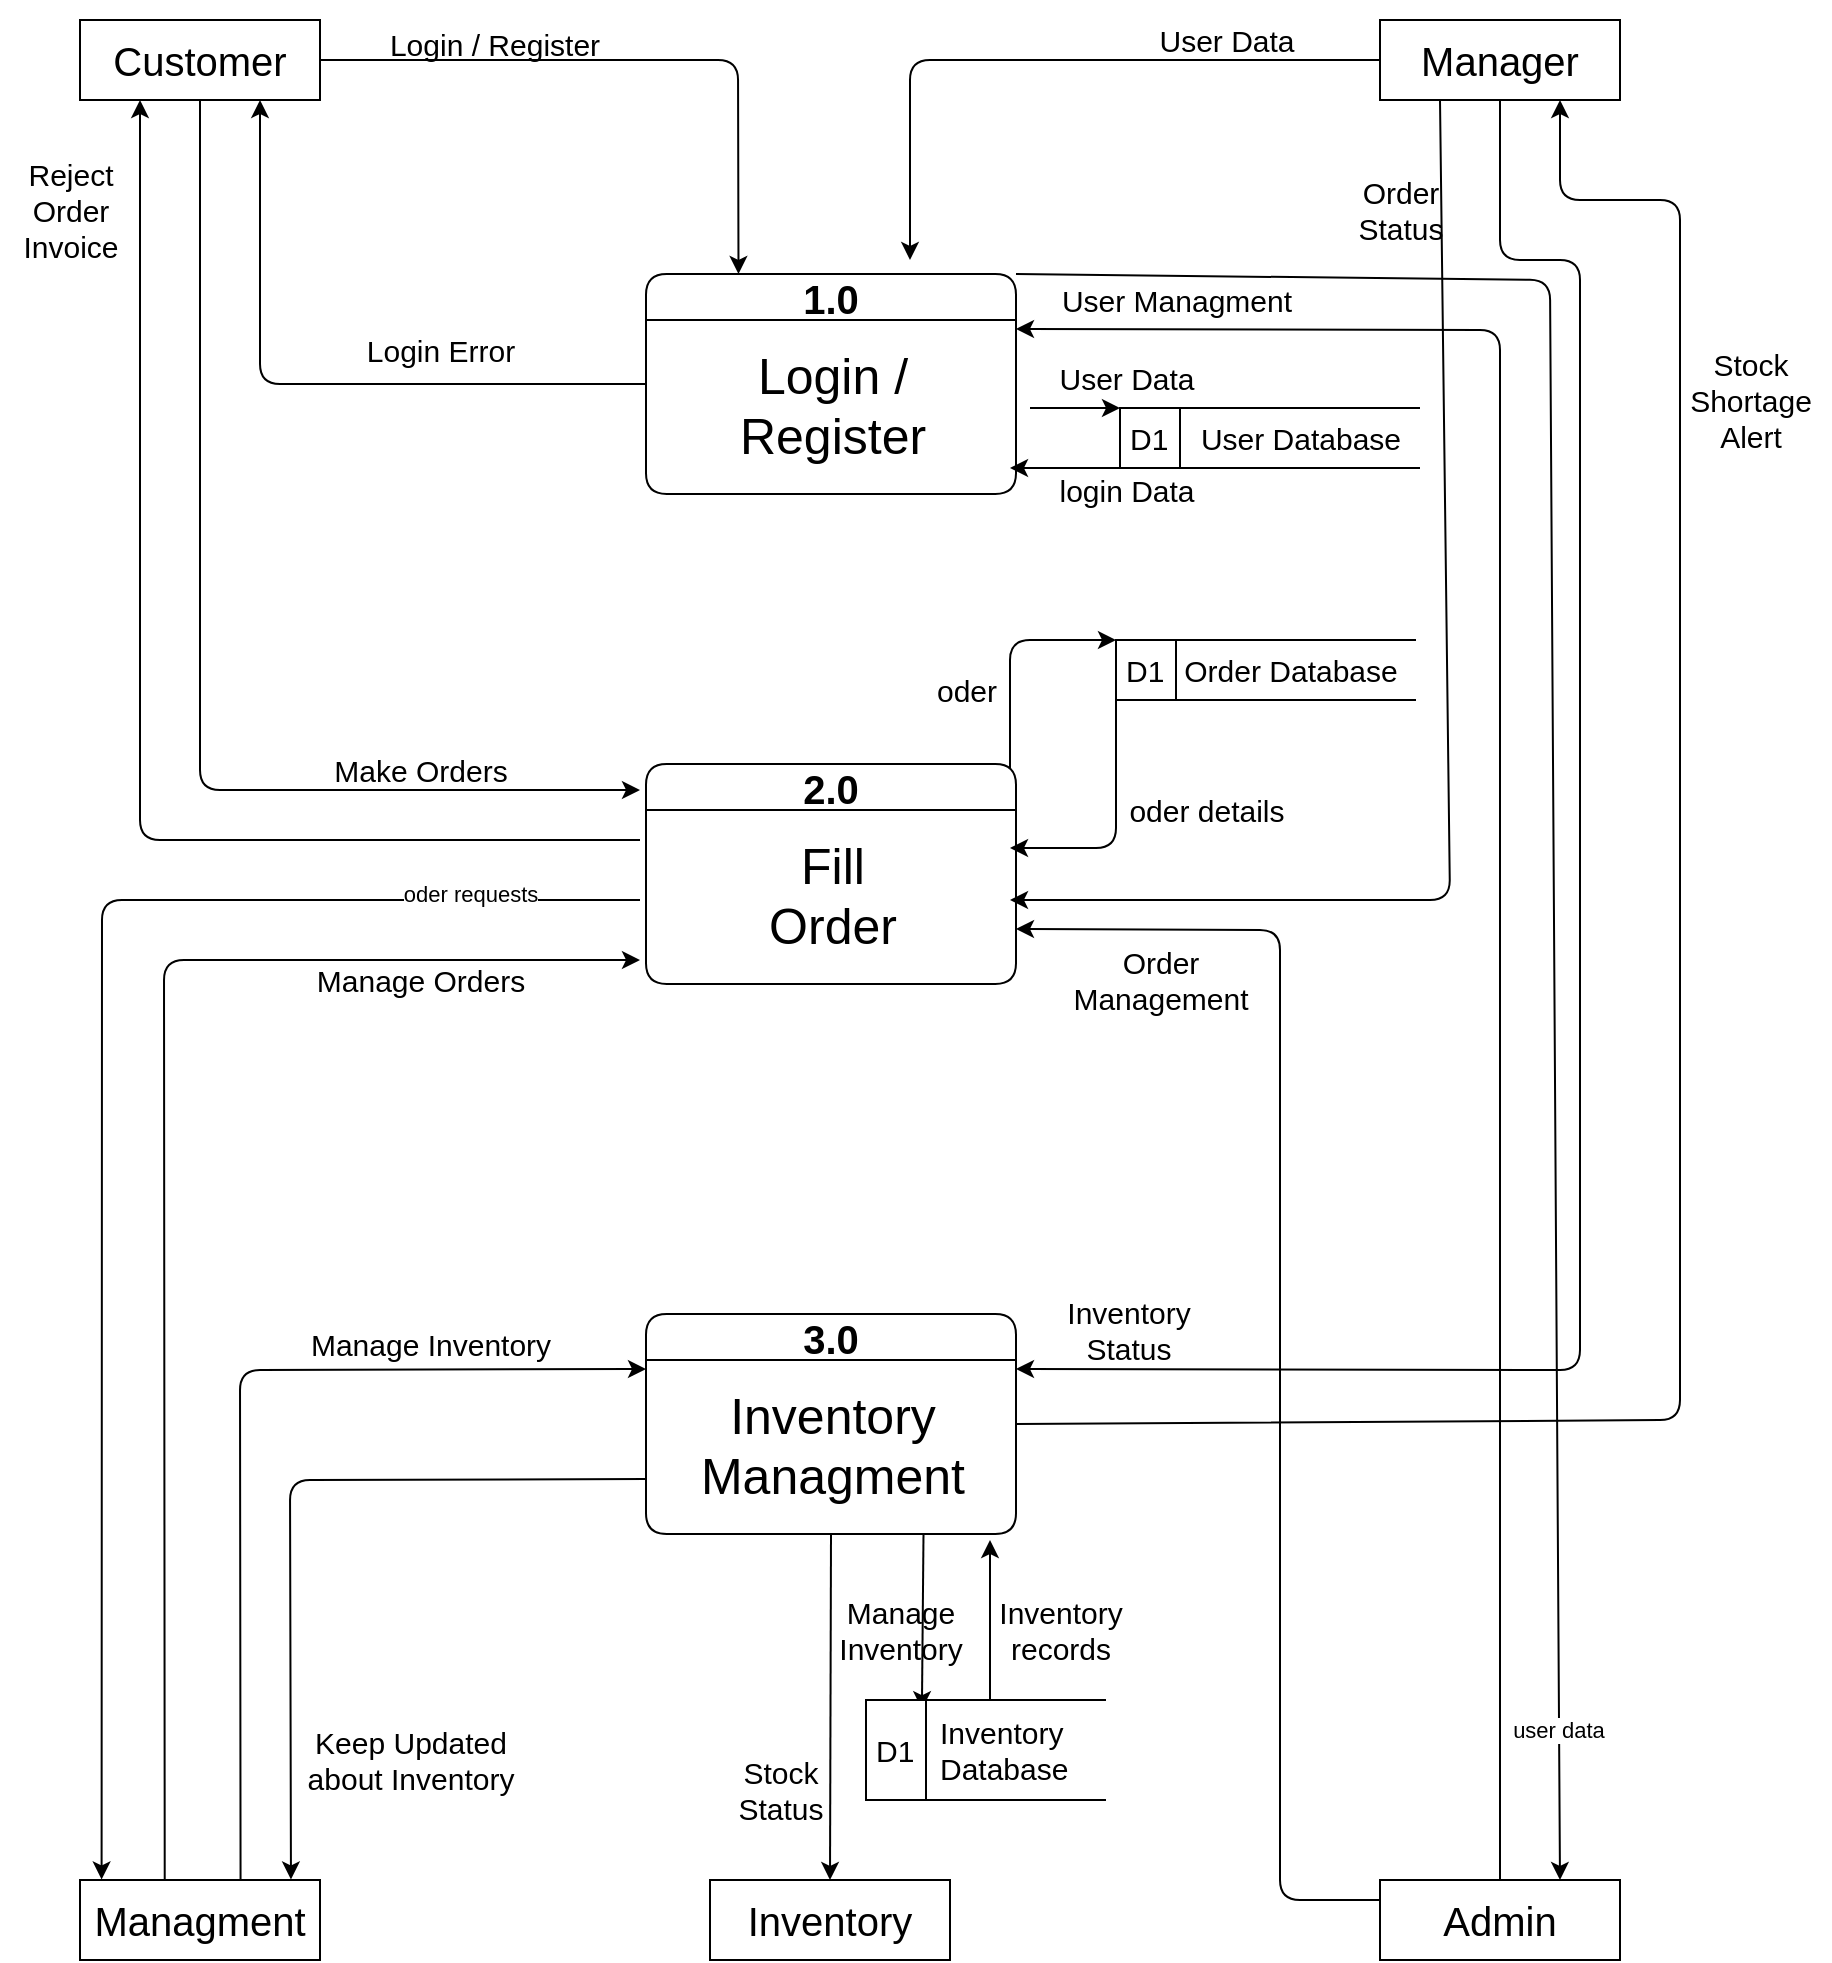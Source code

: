 <mxfile>
    <diagram id="lw6FeT4Sz2WTlQnbvO4H" name="Page-1">
        <mxGraphModel dx="1163" dy="632" grid="1" gridSize="10" guides="1" tooltips="1" connect="1" arrows="1" fold="1" page="1" pageScale="1" pageWidth="850" pageHeight="1100" math="0" shadow="0">
            <root>
                <mxCell id="0"/>
                <mxCell id="1" parent="0"/>
                <mxCell id="50" style="edgeStyle=none;html=1;exitX=0.5;exitY=1;exitDx=0;exitDy=0;fontSize=15;" parent="1" source="5" edge="1">
                    <mxGeometry relative="1" as="geometry">
                        <mxPoint x="745" y="455" as="targetPoint"/>
                        <Array as="points">
                            <mxPoint x="525" y="455"/>
                        </Array>
                    </mxGeometry>
                </mxCell>
                <mxCell id="5" value="&lt;font style=&quot;font-size: 20px;&quot;&gt;Customer&lt;/font&gt;" style="rounded=0;whiteSpace=wrap;html=1;fontSize=14;" parent="1" vertex="1">
                    <mxGeometry x="465" y="70" width="120" height="40" as="geometry"/>
                </mxCell>
                <mxCell id="60" style="edgeStyle=none;html=1;exitX=0.25;exitY=1;exitDx=0;exitDy=0;fontSize=15;" parent="1" source="6" edge="1">
                    <mxGeometry relative="1" as="geometry">
                        <Array as="points">
                            <mxPoint x="1150" y="510"/>
                        </Array>
                        <mxPoint x="930" y="510" as="targetPoint"/>
                    </mxGeometry>
                </mxCell>
                <mxCell id="65" style="edgeStyle=none;html=1;exitX=0.5;exitY=1;exitDx=0;exitDy=0;entryX=1;entryY=0.25;entryDx=0;entryDy=0;fontSize=15;" parent="1" source="6" target="39" edge="1">
                    <mxGeometry relative="1" as="geometry">
                        <Array as="points">
                            <mxPoint x="1175" y="190"/>
                            <mxPoint x="1215" y="190"/>
                            <mxPoint x="1215" y="745"/>
                        </Array>
                    </mxGeometry>
                </mxCell>
                <mxCell id="6" value="&lt;div style=&quot;text-align: start;&quot;&gt;&lt;font style=&quot;background-color: initial; font-size: 20px;&quot;&gt;Manager&lt;/font&gt;&lt;span style=&quot;background-color: initial; color: rgba(0, 0, 0, 0); font-family: monospace; font-size: 0px; text-align: start;&quot;&gt;%3CmxGraphModel%3E%3Croot%3E%3CmxCell%20id%3D%220%22%2F%3E%3CmxCell%20id%3D%221%22%20parent%3D%220%22%2F%3E%3CmxCell%20id%3D%222%22%20value%3D%22%26lt%3Bfont%20style%3D%26quot%3Bfont-size%3A%2020px%3B%26quot%3B%26gt%3BCustomer%26lt%3B%2Ffont%26gt%3B%22%20style%3D%22rounded%3D0%3BwhiteSpace%3Dwrap%3Bhtml%3D1%3BfontSize%3D14%3B%22%20vertex%3D%221%22%20parent%3D%221%22%3E%3CmxGeometry%20x%3D%22130%22%20y%3D%2270%22%20width%3D%22120%22%20height%3D%2240%22%20as%3D%22geometry%22%2F%3E%3C%2FmxCell%3E%3C%2Froot%3E%3C%2FmxGraphModel%3E&lt;/span&gt;&lt;span style=&quot;background-color: initial; font-size: 0px;&quot;&gt;&lt;font face=&quot;monospace&quot; color=&quot;rgba(0, 0, 0, 0)&quot;&gt;https://music.youtube.com/watch?v=BXsjKvdEae4&amp;amp;si=lK1nP5Bo9hr5hulV&lt;/font&gt;&lt;/span&gt;&lt;/div&gt;" style="rounded=0;whiteSpace=wrap;html=1;fontSize=14;" parent="1" vertex="1">
                    <mxGeometry x="1115" y="70" width="120" height="40" as="geometry"/>
                </mxCell>
                <mxCell id="58" style="edgeStyle=none;html=1;exitX=0;exitY=0.25;exitDx=0;exitDy=0;entryX=1;entryY=0.75;entryDx=0;entryDy=0;fontSize=15;" parent="1" source="7" target="37" edge="1">
                    <mxGeometry relative="1" as="geometry">
                        <Array as="points">
                            <mxPoint x="1065" y="1010"/>
                            <mxPoint x="1065" y="525"/>
                        </Array>
                    </mxGeometry>
                </mxCell>
                <mxCell id="59" style="edgeStyle=none;html=1;exitX=0.5;exitY=0;exitDx=0;exitDy=0;entryX=1;entryY=0.25;entryDx=0;entryDy=0;fontSize=15;" parent="1" source="7" target="34" edge="1">
                    <mxGeometry relative="1" as="geometry">
                        <Array as="points">
                            <mxPoint x="1175" y="225"/>
                        </Array>
                    </mxGeometry>
                </mxCell>
                <mxCell id="7" value="&lt;div style=&quot;text-align: start;&quot;&gt;&lt;span style=&quot;font-size: 20px;&quot;&gt;Admin&lt;/span&gt;&lt;/div&gt;" style="rounded=0;whiteSpace=wrap;html=1;fontSize=14;" parent="1" vertex="1">
                    <mxGeometry x="1115" y="1000" width="120" height="40" as="geometry"/>
                </mxCell>
                <mxCell id="8" value="&lt;div style=&quot;text-align: start;&quot;&gt;&lt;span style=&quot;font-size: 20px;&quot;&gt;Inventory&lt;/span&gt;&lt;/div&gt;" style="rounded=0;whiteSpace=wrap;html=1;fontSize=14;" parent="1" vertex="1">
                    <mxGeometry x="780" y="1000" width="120" height="40" as="geometry"/>
                </mxCell>
                <mxCell id="53" style="edgeStyle=none;html=1;exitX=0.353;exitY=-0.007;exitDx=0;exitDy=0;fontSize=15;exitPerimeter=0;" parent="1" source="9" edge="1">
                    <mxGeometry relative="1" as="geometry">
                        <mxPoint x="745" y="540" as="targetPoint"/>
                        <Array as="points">
                            <mxPoint x="507" y="540"/>
                        </Array>
                    </mxGeometry>
                </mxCell>
                <mxCell id="54" style="edgeStyle=none;html=1;entryX=0;entryY=0.25;entryDx=0;entryDy=0;fontSize=15;exitX=0.669;exitY=0.024;exitDx=0;exitDy=0;exitPerimeter=0;" parent="1" source="9" target="39" edge="1">
                    <mxGeometry relative="1" as="geometry">
                        <Array as="points">
                            <mxPoint x="545" y="745"/>
                        </Array>
                    </mxGeometry>
                </mxCell>
                <mxCell id="9" value="&lt;div style=&quot;text-align: start;&quot;&gt;&lt;span style=&quot;font-size: 20px;&quot;&gt;Managment&lt;/span&gt;&lt;/div&gt;" style="rounded=0;whiteSpace=wrap;html=1;fontSize=14;" parent="1" vertex="1">
                    <mxGeometry x="465" y="1000" width="120" height="40" as="geometry"/>
                </mxCell>
                <mxCell id="49" style="edgeStyle=none;html=1;entryX=0;entryY=0;entryDx=0;entryDy=0;fontSize=15;" parent="1" target="47" edge="1">
                    <mxGeometry relative="1" as="geometry">
                        <Array as="points"/>
                        <mxPoint x="940" y="264" as="sourcePoint"/>
                    </mxGeometry>
                </mxCell>
                <mxCell id="99" style="edgeStyle=none;html=1;exitX=1;exitY=0;exitDx=0;exitDy=0;entryX=0.75;entryY=0;entryDx=0;entryDy=0;" edge="1" parent="1" source="34" target="7">
                    <mxGeometry relative="1" as="geometry">
                        <Array as="points">
                            <mxPoint x="1200" y="200"/>
                        </Array>
                    </mxGeometry>
                </mxCell>
                <mxCell id="100" value="user data" style="edgeLabel;html=1;align=center;verticalAlign=middle;resizable=0;points=[];" vertex="1" connectable="0" parent="99">
                    <mxGeometry x="0.859" y="-1" relative="1" as="geometry">
                        <mxPoint as="offset"/>
                    </mxGeometry>
                </mxCell>
                <mxCell id="34" value="&lt;font style=&quot;font-size: 20px;&quot;&gt;1.0&lt;/font&gt;" style="swimlane;whiteSpace=wrap;html=1;rounded=1;fontSize=15;" parent="1" vertex="1">
                    <mxGeometry x="748" y="197" width="185" height="110" as="geometry"/>
                </mxCell>
                <mxCell id="36" value="Login /&lt;br&gt;Register" style="text;html=1;align=center;verticalAlign=middle;resizable=0;points=[];autosize=1;strokeColor=none;fillColor=none;fontSize=25;" parent="34" vertex="1">
                    <mxGeometry x="32.5" y="30" width="120" height="70" as="geometry"/>
                </mxCell>
                <mxCell id="51" style="edgeStyle=none;html=1;entryX=0.25;entryY=1;entryDx=0;entryDy=0;fontSize=15;" parent="1" target="5" edge="1">
                    <mxGeometry relative="1" as="geometry">
                        <mxPoint x="745" y="480" as="sourcePoint"/>
                        <Array as="points">
                            <mxPoint x="495" y="480"/>
                        </Array>
                    </mxGeometry>
                </mxCell>
                <mxCell id="52" style="edgeStyle=none;html=1;entryX=0.09;entryY=-0.007;entryDx=0;entryDy=0;entryPerimeter=0;fontSize=15;" parent="1" target="9" edge="1">
                    <mxGeometry relative="1" as="geometry">
                        <mxPoint x="745" y="510" as="sourcePoint"/>
                        <Array as="points">
                            <mxPoint x="476" y="510"/>
                        </Array>
                    </mxGeometry>
                </mxCell>
                <mxCell id="101" value="oder requests" style="edgeLabel;html=1;align=center;verticalAlign=middle;resizable=0;points=[];" vertex="1" connectable="0" parent="52">
                    <mxGeometry x="-0.702" y="-1" relative="1" as="geometry">
                        <mxPoint x="28" y="-2" as="offset"/>
                    </mxGeometry>
                </mxCell>
                <mxCell id="64" style="edgeStyle=none;html=1;entryX=0;entryY=0;entryDx=0;entryDy=0;fontSize=15;" parent="1" target="62" edge="1">
                    <mxGeometry relative="1" as="geometry">
                        <mxPoint x="930" y="454" as="sourcePoint"/>
                        <Array as="points">
                            <mxPoint x="930" y="380"/>
                        </Array>
                    </mxGeometry>
                </mxCell>
                <mxCell id="85" style="edgeStyle=none;html=1;exitX=0;exitY=1;exitDx=0;exitDy=0;" edge="1" parent="1" source="62">
                    <mxGeometry relative="1" as="geometry">
                        <mxPoint x="930" y="484" as="targetPoint"/>
                        <Array as="points">
                            <mxPoint x="983" y="484"/>
                        </Array>
                    </mxGeometry>
                </mxCell>
                <mxCell id="37" value="&lt;font style=&quot;font-size: 20px;&quot;&gt;2.0&lt;/font&gt;" style="swimlane;whiteSpace=wrap;html=1;rounded=1;fontSize=15;" parent="1" vertex="1">
                    <mxGeometry x="748" y="442" width="185" height="110" as="geometry"/>
                </mxCell>
                <mxCell id="38" value="Fill&lt;br&gt;Order" style="text;html=1;align=center;verticalAlign=middle;resizable=0;points=[];autosize=1;strokeColor=none;fillColor=none;fontSize=25;" parent="37" vertex="1">
                    <mxGeometry x="47.5" y="30" width="90" height="70" as="geometry"/>
                </mxCell>
                <mxCell id="55" style="edgeStyle=none;html=1;exitX=0;exitY=0.75;exitDx=0;exitDy=0;entryX=0.879;entryY=-0.007;entryDx=0;entryDy=0;entryPerimeter=0;fontSize=15;" parent="1" source="39" target="9" edge="1">
                    <mxGeometry relative="1" as="geometry">
                        <Array as="points">
                            <mxPoint x="570" y="800"/>
                        </Array>
                    </mxGeometry>
                </mxCell>
                <mxCell id="56" style="edgeStyle=none;html=1;exitX=0.5;exitY=1;exitDx=0;exitDy=0;entryX=0.5;entryY=0;entryDx=0;entryDy=0;fontSize=15;" parent="1" source="39" target="8" edge="1">
                    <mxGeometry relative="1" as="geometry"/>
                </mxCell>
                <mxCell id="66" style="edgeStyle=none;html=1;exitX=1;exitY=0.5;exitDx=0;exitDy=0;entryX=0.75;entryY=1;entryDx=0;entryDy=0;fontSize=15;" parent="1" source="39" target="6" edge="1">
                    <mxGeometry relative="1" as="geometry">
                        <Array as="points">
                            <mxPoint x="1265" y="770"/>
                            <mxPoint x="1265" y="160"/>
                            <mxPoint x="1205" y="160"/>
                        </Array>
                    </mxGeometry>
                </mxCell>
                <mxCell id="83" style="edgeStyle=none;html=1;exitX=0.75;exitY=1;exitDx=0;exitDy=0;entryX=0.233;entryY=0.092;entryDx=0;entryDy=0;entryPerimeter=0;" edge="1" parent="1" source="39" target="67">
                    <mxGeometry relative="1" as="geometry"/>
                </mxCell>
                <mxCell id="84" style="edgeStyle=none;html=1;exitX=0.3;exitY=0;exitDx=0;exitDy=0;exitPerimeter=0;" edge="1" parent="1" source="68">
                    <mxGeometry relative="1" as="geometry">
                        <mxPoint x="920" y="900" as="sourcePoint"/>
                        <mxPoint x="920" y="830" as="targetPoint"/>
                    </mxGeometry>
                </mxCell>
                <mxCell id="39" value="&lt;font style=&quot;font-size: 20px;&quot;&gt;3.0&lt;/font&gt;" style="swimlane;whiteSpace=wrap;html=1;rounded=1;fontSize=15;" parent="1" vertex="1">
                    <mxGeometry x="748" y="717" width="185" height="110" as="geometry"/>
                </mxCell>
                <mxCell id="40" value="Inventory&lt;br&gt;Managment" style="text;html=1;align=center;verticalAlign=middle;resizable=0;points=[];autosize=1;strokeColor=none;fillColor=none;fontSize=25;" parent="39" vertex="1">
                    <mxGeometry x="12.5" y="30" width="160" height="70" as="geometry"/>
                </mxCell>
                <mxCell id="41" value="" style="endArrow=classic;html=1;fontSize=20;entryX=0.25;entryY=0;entryDx=0;entryDy=0;exitX=1;exitY=0.5;exitDx=0;exitDy=0;" parent="1" source="5" target="34" edge="1">
                    <mxGeometry width="50" height="50" relative="1" as="geometry">
                        <mxPoint x="935" y="340" as="sourcePoint"/>
                        <mxPoint x="985" y="290" as="targetPoint"/>
                        <Array as="points">
                            <mxPoint x="794" y="90"/>
                        </Array>
                    </mxGeometry>
                </mxCell>
                <mxCell id="42" value="&lt;font style=&quot;font-size: 15px;&quot;&gt;Login / Register&lt;/font&gt;" style="text;html=1;align=center;verticalAlign=middle;resizable=0;points=[];autosize=1;strokeColor=none;fillColor=none;fontSize=20;" parent="1" vertex="1">
                    <mxGeometry x="607" y="60" width="130" height="40" as="geometry"/>
                </mxCell>
                <mxCell id="43" value="" style="endArrow=classic;html=1;fontSize=15;exitX=0;exitY=0.5;exitDx=0;exitDy=0;" parent="1" source="6" edge="1">
                    <mxGeometry width="50" height="50" relative="1" as="geometry">
                        <mxPoint x="935" y="340" as="sourcePoint"/>
                        <mxPoint x="880" y="190" as="targetPoint"/>
                        <Array as="points">
                            <mxPoint x="880" y="90"/>
                        </Array>
                    </mxGeometry>
                </mxCell>
                <mxCell id="44" value="User Data" style="text;html=1;align=center;verticalAlign=middle;resizable=0;points=[];autosize=1;strokeColor=none;fillColor=none;fontSize=15;" parent="1" vertex="1">
                    <mxGeometry x="993" y="65" width="90" height="30" as="geometry"/>
                </mxCell>
                <mxCell id="45" value="" style="endArrow=classic;html=1;fontSize=15;entryX=0.75;entryY=1;entryDx=0;entryDy=0;exitX=0;exitY=0.5;exitDx=0;exitDy=0;" parent="1" source="34" target="5" edge="1">
                    <mxGeometry width="50" height="50" relative="1" as="geometry">
                        <mxPoint x="935" y="340" as="sourcePoint"/>
                        <mxPoint x="985" y="290" as="targetPoint"/>
                        <Array as="points">
                            <mxPoint x="555" y="252"/>
                        </Array>
                    </mxGeometry>
                </mxCell>
                <mxCell id="46" value="Login Error" style="text;html=1;align=center;verticalAlign=middle;resizable=0;points=[];autosize=1;strokeColor=none;fillColor=none;fontSize=15;" parent="1" vertex="1">
                    <mxGeometry x="595" y="220" width="100" height="30" as="geometry"/>
                </mxCell>
                <mxCell id="47" value="D1" style="html=1;dashed=0;whitespace=wrap;shape=mxgraph.dfd.dataStoreID;align=left;spacingLeft=3;points=[[0,0],[0.5,0],[1,0],[0,0.5],[1,0.5],[0,1],[0.5,1],[1,1]];rounded=1;fontSize=15;" parent="1" vertex="1">
                    <mxGeometry x="985" y="264" width="150" height="30" as="geometry"/>
                </mxCell>
                <mxCell id="48" value="User Database" style="text;html=1;align=center;verticalAlign=middle;resizable=0;points=[];autosize=1;strokeColor=none;fillColor=none;fontSize=15;" parent="1" vertex="1">
                    <mxGeometry x="1015" y="264" width="120" height="30" as="geometry"/>
                </mxCell>
                <mxCell id="62" value="D1" style="html=1;dashed=0;whitespace=wrap;shape=mxgraph.dfd.dataStoreID;align=left;spacingLeft=3;points=[[0,0],[0.5,0],[1,0],[0,0.5],[1,0.5],[0,1],[0.5,1],[1,1]];rounded=1;fontSize=15;" parent="1" vertex="1">
                    <mxGeometry x="983" y="380" width="150" height="30" as="geometry"/>
                </mxCell>
                <mxCell id="63" value="Order Database" style="text;html=1;align=center;verticalAlign=middle;resizable=0;points=[];autosize=1;strokeColor=none;fillColor=none;fontSize=15;" parent="1" vertex="1">
                    <mxGeometry x="1005" y="380" width="130" height="30" as="geometry"/>
                </mxCell>
                <mxCell id="67" value="D1" style="html=1;dashed=0;whitespace=wrap;shape=mxgraph.dfd.dataStoreID;align=left;spacingLeft=3;points=[[0,0],[0.5,0],[1,0],[0,0.5],[1,0.5],[0,1],[0.5,1],[1,1]];rounded=1;fontSize=15;" parent="1" vertex="1">
                    <mxGeometry x="858" y="910" width="120" height="50" as="geometry"/>
                </mxCell>
                <mxCell id="68" value="Inventory&lt;br&gt;Database" style="text;html=1;align=left;verticalAlign=middle;resizable=0;points=[];autosize=1;strokeColor=none;fillColor=none;fontSize=15;" parent="1" vertex="1">
                    <mxGeometry x="893" y="910" width="90" height="50" as="geometry"/>
                </mxCell>
                <mxCell id="70" value="User Managment" style="text;html=1;align=center;verticalAlign=middle;resizable=0;points=[];autosize=1;strokeColor=none;fillColor=none;fontSize=15;" parent="1" vertex="1">
                    <mxGeometry x="943" y="195" width="140" height="30" as="geometry"/>
                </mxCell>
                <mxCell id="71" value="Stock&lt;br&gt;Shortage&lt;br&gt;Alert" style="text;html=1;align=center;verticalAlign=middle;resizable=0;points=[];autosize=1;strokeColor=none;fillColor=none;fontSize=15;" parent="1" vertex="1">
                    <mxGeometry x="1260" y="225" width="80" height="70" as="geometry"/>
                </mxCell>
                <mxCell id="72" value="Order &lt;br&gt;Status" style="text;html=1;align=center;verticalAlign=middle;resizable=0;points=[];autosize=1;strokeColor=none;fillColor=none;fontSize=15;" parent="1" vertex="1">
                    <mxGeometry x="1090" y="140" width="70" height="50" as="geometry"/>
                </mxCell>
                <mxCell id="73" value="Order &lt;br&gt;Management" style="text;html=1;align=center;verticalAlign=middle;resizable=0;points=[];autosize=1;strokeColor=none;fillColor=none;fontSize=15;" parent="1" vertex="1">
                    <mxGeometry x="950" y="525" width="110" height="50" as="geometry"/>
                </mxCell>
                <mxCell id="74" value="Inventory&lt;br&gt;Status" style="text;html=1;align=center;verticalAlign=middle;resizable=0;points=[];autosize=1;strokeColor=none;fillColor=none;fontSize=15;" parent="1" vertex="1">
                    <mxGeometry x="944" y="700" width="90" height="50" as="geometry"/>
                </mxCell>
                <mxCell id="75" value="Manage&lt;br&gt;Inventory" style="text;html=1;align=center;verticalAlign=middle;resizable=0;points=[];autosize=1;strokeColor=none;fillColor=none;fontSize=15;" parent="1" vertex="1">
                    <mxGeometry x="830" y="850" width="90" height="50" as="geometry"/>
                </mxCell>
                <mxCell id="76" value="Stock&lt;br&gt;Status" style="text;html=1;align=center;verticalAlign=middle;resizable=0;points=[];autosize=1;strokeColor=none;fillColor=none;fontSize=15;" parent="1" vertex="1">
                    <mxGeometry x="780" y="930" width="70" height="50" as="geometry"/>
                </mxCell>
                <mxCell id="77" value="Keep Updated&lt;br&gt;about Inventory" style="text;html=1;align=center;verticalAlign=middle;resizable=0;points=[];autosize=1;strokeColor=none;fillColor=none;fontSize=15;" parent="1" vertex="1">
                    <mxGeometry x="565" y="915" width="130" height="50" as="geometry"/>
                </mxCell>
                <mxCell id="79" value="Manage Inventory" style="text;html=1;align=center;verticalAlign=middle;resizable=0;points=[];autosize=1;strokeColor=none;fillColor=none;fontSize=15;" parent="1" vertex="1">
                    <mxGeometry x="570" y="717" width="140" height="30" as="geometry"/>
                </mxCell>
                <mxCell id="80" value="Manage Orders" style="text;html=1;align=center;verticalAlign=middle;resizable=0;points=[];autosize=1;strokeColor=none;fillColor=none;fontSize=15;" parent="1" vertex="1">
                    <mxGeometry x="570" y="535" width="130" height="30" as="geometry"/>
                </mxCell>
                <mxCell id="81" value="Make Orders" style="text;html=1;align=center;verticalAlign=middle;resizable=0;points=[];autosize=1;strokeColor=none;fillColor=none;fontSize=15;" parent="1" vertex="1">
                    <mxGeometry x="580" y="430" width="110" height="30" as="geometry"/>
                </mxCell>
                <mxCell id="82" value="Reject&lt;br&gt;Order&lt;br&gt;Invoice" style="text;html=1;align=center;verticalAlign=middle;resizable=0;points=[];autosize=1;strokeColor=none;fillColor=none;fontSize=15;" parent="1" vertex="1">
                    <mxGeometry x="425" y="130" width="70" height="70" as="geometry"/>
                </mxCell>
                <mxCell id="88" style="edgeStyle=none;html=1;fontSize=15;exitX=0;exitY=1;exitDx=0;exitDy=0;" edge="1" parent="1" source="47">
                    <mxGeometry relative="1" as="geometry">
                        <Array as="points"/>
                        <mxPoint x="950" y="274" as="sourcePoint"/>
                        <mxPoint x="930" y="294" as="targetPoint"/>
                    </mxGeometry>
                </mxCell>
                <mxCell id="90" value="login Data" style="text;html=1;align=center;verticalAlign=middle;resizable=0;points=[];autosize=1;strokeColor=none;fillColor=none;fontSize=15;" vertex="1" parent="1">
                    <mxGeometry x="943" y="290" width="90" height="30" as="geometry"/>
                </mxCell>
                <mxCell id="91" value="User Data" style="text;html=1;align=center;verticalAlign=middle;resizable=0;points=[];autosize=1;strokeColor=none;fillColor=none;fontSize=15;" vertex="1" parent="1">
                    <mxGeometry x="943" y="234" width="90" height="30" as="geometry"/>
                </mxCell>
                <mxCell id="92" value="Inventory &lt;br&gt;records" style="text;html=1;align=center;verticalAlign=middle;resizable=0;points=[];autosize=1;strokeColor=none;fillColor=none;fontSize=15;" vertex="1" parent="1">
                    <mxGeometry x="910" y="850" width="90" height="50" as="geometry"/>
                </mxCell>
                <mxCell id="93" value="oder" style="text;html=1;align=center;verticalAlign=middle;resizable=0;points=[];autosize=1;strokeColor=none;fillColor=none;fontSize=15;" vertex="1" parent="1">
                    <mxGeometry x="883" y="390" width="50" height="30" as="geometry"/>
                </mxCell>
                <mxCell id="94" value="oder details" style="text;html=1;align=center;verticalAlign=middle;resizable=0;points=[];autosize=1;strokeColor=none;fillColor=none;fontSize=15;" vertex="1" parent="1">
                    <mxGeometry x="978" y="450" width="100" height="30" as="geometry"/>
                </mxCell>
            </root>
        </mxGraphModel>
    </diagram>
</mxfile>